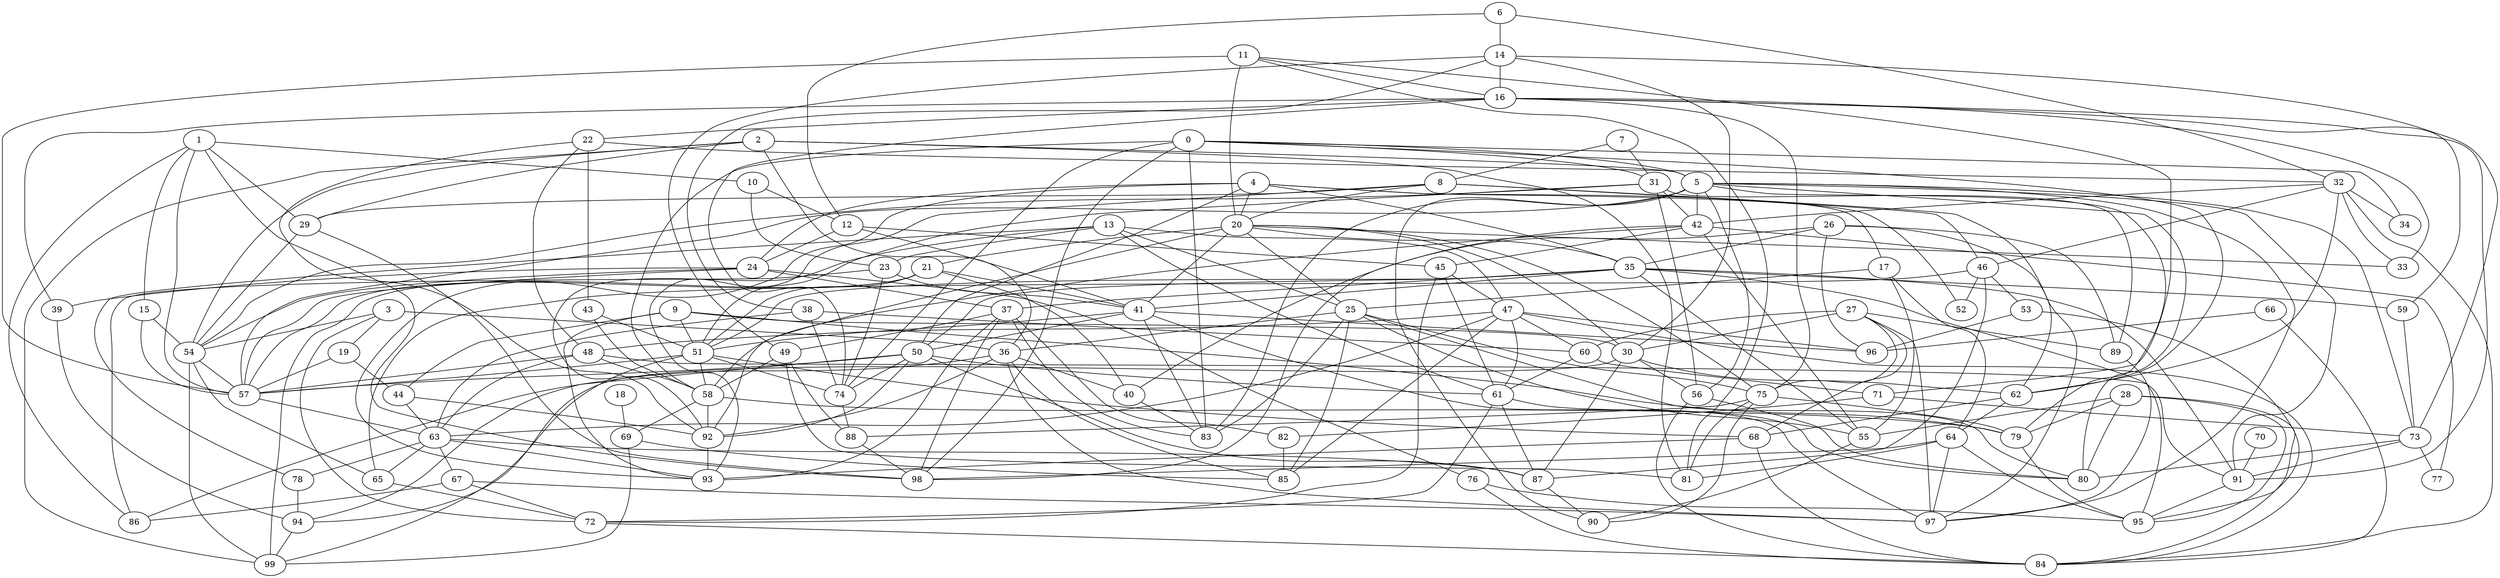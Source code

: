 strict graph "gnp_random_graph(100,0.06)" {
0;
1;
2;
3;
4;
5;
6;
7;
8;
9;
10;
11;
12;
13;
14;
15;
16;
17;
18;
19;
20;
21;
22;
23;
24;
25;
26;
27;
28;
29;
30;
31;
32;
33;
34;
35;
36;
37;
38;
39;
40;
41;
42;
43;
44;
45;
46;
47;
48;
49;
50;
51;
52;
53;
54;
55;
56;
57;
58;
59;
60;
61;
62;
63;
64;
65;
66;
67;
68;
69;
70;
71;
72;
73;
74;
75;
76;
77;
78;
79;
80;
81;
82;
83;
84;
85;
86;
87;
88;
89;
90;
91;
92;
93;
94;
95;
96;
97;
98;
99;
0 -- 34  [is_available=True, prob="0.930988230203"];
0 -- 5  [is_available=True, prob="1.0"];
0 -- 74  [is_available=True, prob="0.112085255517"];
0 -- 98  [is_available=True, prob="0.159146107727"];
0 -- 83  [is_available=True, prob="1.0"];
0 -- 58  [is_available=True, prob="1.0"];
0 -- 62  [is_available=True, prob="0.933202443195"];
0 -- 31  [is_available=True, prob="0.555433251179"];
1 -- 98  [is_available=True, prob="1.0"];
1 -- 10  [is_available=True, prob="0.832558814027"];
1 -- 15  [is_available=True, prob="1.0"];
1 -- 86  [is_available=True, prob="0.197748341249"];
1 -- 57  [is_available=True, prob="0.253786782167"];
1 -- 29  [is_available=True, prob="0.456205666246"];
2 -- 99  [is_available=True, prob="1.0"];
2 -- 36  [is_available=True, prob="0.937171658807"];
2 -- 5  [is_available=True, prob="1.0"];
2 -- 81  [is_available=True, prob="0.853941352728"];
2 -- 54  [is_available=True, prob="0.117412500324"];
2 -- 29  [is_available=True, prob="0.847838637718"];
3 -- 72  [is_available=True, prob="0.3743089905"];
3 -- 19  [is_available=True, prob="0.935664638022"];
3 -- 36  [is_available=True, prob="0.792224526488"];
3 -- 54  [is_available=True, prob="1.0"];
4 -- 35  [is_available=True, prob="1.0"];
4 -- 17  [is_available=True, prob="0.0134365488592"];
4 -- 50  [is_available=True, prob="0.640488699107"];
4 -- 20  [is_available=True, prob="0.276599748331"];
4 -- 24  [is_available=True, prob="1.0"];
4 -- 52  [is_available=True, prob="0.0172514897479"];
4 -- 93  [is_available=True, prob="1.0"];
5 -- 97  [is_available=True, prob="0.906488109837"];
5 -- 73  [is_available=True, prob="0.00364005458797"];
5 -- 42  [is_available=True, prob="0.0141310481206"];
5 -- 79  [is_available=True, prob="0.952817133468"];
5 -- 80  [is_available=True, prob="0.0333711374223"];
5 -- 83  [is_available=True, prob="1.0"];
5 -- 56  [is_available=True, prob="0.483803148858"];
5 -- 57  [is_available=True, prob="0.760043184938"];
5 -- 90  [is_available=True, prob="1.0"];
5 -- 91  [is_available=True, prob="0.646009089529"];
6 -- 32  [is_available=True, prob="0.179271536209"];
6 -- 12  [is_available=True, prob="0.494794946353"];
6 -- 14  [is_available=True, prob="0.391978672899"];
7 -- 8  [is_available=True, prob="0.0410478544285"];
7 -- 31  [is_available=True, prob="1.0"];
8 -- 46  [is_available=True, prob="0.388440027765"];
8 -- 29  [is_available=True, prob="1.0"];
8 -- 20  [is_available=True, prob="0.912022716847"];
8 -- 93  [is_available=True, prob="1.0"];
8 -- 62  [is_available=True, prob="0.64380261146"];
9 -- 51  [is_available=True, prob="1.0"];
9 -- 44  [is_available=True, prob="0.433391164074"];
9 -- 93  [is_available=True, prob="0.774934036481"];
9 -- 30  [is_available=True, prob="0.183633489031"];
9 -- 79  [is_available=True, prob="0.212294400329"];
10 -- 12  [is_available=True, prob="0.867863415514"];
10 -- 23  [is_available=True, prob="0.825520129127"];
11 -- 16  [is_available=True, prob="0.873512548693"];
11 -- 57  [is_available=True, prob="0.838299224737"];
11 -- 20  [is_available=True, prob="0.509649012996"];
11 -- 81  [is_available=True, prob="1.0"];
11 -- 71  [is_available=True, prob="0.942252626685"];
12 -- 24  [is_available=True, prob="1.0"];
12 -- 41  [is_available=True, prob="0.0821654063956"];
12 -- 45  [is_available=True, prob="0.926499340924"];
13 -- 78  [is_available=True, prob="1.0"];
13 -- 47  [is_available=True, prob="0.591700315146"];
13 -- 23  [is_available=True, prob="1.0"];
13 -- 25  [is_available=True, prob="0.8278720938"];
13 -- 92  [is_available=True, prob="0.725926840198"];
13 -- 61  [is_available=True, prob="0.797029083747"];
14 -- 38  [is_available=True, prob="0.00447954826124"];
14 -- 73  [is_available=True, prob="0.106327823006"];
14 -- 16  [is_available=True, prob="1.0"];
14 -- 49  [is_available=True, prob="0.503276723044"];
14 -- 30  [is_available=True, prob="0.43301639526"];
15 -- 54  [is_available=True, prob="0.157228146474"];
15 -- 57  [is_available=True, prob="0.19023712938"];
16 -- 33  [is_available=True, prob="0.0809842557282"];
16 -- 75  [is_available=True, prob="0.876850512503"];
16 -- 39  [is_available=True, prob="1.0"];
16 -- 74  [is_available=True, prob="0.993579769818"];
16 -- 91  [is_available=True, prob="1.0"];
16 -- 22  [is_available=True, prob="1.0"];
16 -- 59  [is_available=True, prob="1.0"];
17 -- 64  [is_available=True, prob="0.146918812178"];
17 -- 25  [is_available=True, prob="1.0"];
17 -- 55  [is_available=True, prob="1.0"];
18 -- 69  [is_available=True, prob="0.300713942261"];
19 -- 57  [is_available=True, prob="0.166981968759"];
19 -- 44  [is_available=True, prob="0.860314993034"];
20 -- 33  [is_available=True, prob="1.0"];
20 -- 35  [is_available=True, prob="0.27446002841"];
20 -- 41  [is_available=True, prob="0.573390674586"];
20 -- 75  [is_available=True, prob="1.0"];
20 -- 21  [is_available=True, prob="0.501154633459"];
20 -- 25  [is_available=True, prob="0.849988869081"];
20 -- 92  [is_available=True, prob="0.920669094945"];
20 -- 30  [is_available=True, prob="0.677806344708"];
21 -- 99  [is_available=True, prob="1.0"];
21 -- 40  [is_available=True, prob="0.871137304652"];
21 -- 41  [is_available=True, prob="1.0"];
21 -- 51  [is_available=True, prob="1.0"];
21 -- 57  [is_available=True, prob="1.0"];
22 -- 32  [is_available=True, prob="0.435461459447"];
22 -- 43  [is_available=True, prob="0.708495442863"];
22 -- 92  [is_available=True, prob="1.0"];
22 -- 48  [is_available=True, prob="0.00595921399913"];
23 -- 41  [is_available=True, prob="0.0454562887928"];
23 -- 74  [is_available=True, prob="1.0"];
23 -- 86  [is_available=True, prob="1.0"];
24 -- 37  [is_available=True, prob="0.35222375373"];
24 -- 39  [is_available=True, prob="0.240218167655"];
24 -- 76  [is_available=True, prob="0.479197712217"];
24 -- 54  [is_available=True, prob="1.0"];
24 -- 57  [is_available=True, prob="1.0"];
25 -- 36  [is_available=True, prob="0.190797019745"];
25 -- 75  [is_available=True, prob="1.0"];
25 -- 80  [is_available=True, prob="0.895058930521"];
25 -- 83  [is_available=True, prob="1.0"];
25 -- 85  [is_available=True, prob="1.0"];
25 -- 55  [is_available=True, prob="0.481857550238"];
26 -- 40  [is_available=True, prob="0.224409490928"];
26 -- 89  [is_available=True, prob="0.337745754581"];
26 -- 35  [is_available=True, prob="0.838969433292"];
26 -- 96  [is_available=True, prob="1.0"];
26 -- 97  [is_available=True, prob="0.0846036232225"];
27 -- 97  [is_available=True, prob="1.0"];
27 -- 68  [is_available=True, prob="0.340197975798"];
27 -- 75  [is_available=True, prob="0.249199410856"];
27 -- 89  [is_available=True, prob="0.257714558088"];
27 -- 60  [is_available=True, prob="0.846922802508"];
27 -- 30  [is_available=True, prob="0.0520642970772"];
28 -- 80  [is_available=True, prob="0.10447310374"];
28 -- 95  [is_available=True, prob="0.154108265497"];
28 -- 79  [is_available=True, prob="0.913785698745"];
28 -- 84  [is_available=True, prob="0.306760356793"];
28 -- 55  [is_available=True, prob="1.0"];
29 -- 98  [is_available=True, prob="0.153196124947"];
29 -- 54  [is_available=True, prob="0.95323206487"];
30 -- 94  [is_available=True, prob="0.124922148981"];
30 -- 87  [is_available=True, prob="0.754388615324"];
30 -- 56  [is_available=True, prob="0.787633002713"];
30 -- 62  [is_available=True, prob="0.538946438674"];
31 -- 42  [is_available=True, prob="0.512872021471"];
31 -- 51  [is_available=True, prob="1.0"];
31 -- 54  [is_available=True, prob="0.745995780019"];
31 -- 56  [is_available=True, prob="0.836637971875"];
31 -- 89  [is_available=True, prob="1.0"];
32 -- 33  [is_available=True, prob="0.545584167575"];
32 -- 34  [is_available=True, prob="1.0"];
32 -- 42  [is_available=True, prob="0.179334006818"];
32 -- 46  [is_available=True, prob="0.0124772170079"];
32 -- 84  [is_available=True, prob="0.100488762411"];
32 -- 62  [is_available=True, prob="0.589672427582"];
35 -- 91  [is_available=True, prob="0.634499365115"];
35 -- 37  [is_available=True, prob="1.0"];
35 -- 41  [is_available=True, prob="0.0254083359738"];
35 -- 50  [is_available=True, prob="0.954266735765"];
35 -- 51  [is_available=True, prob="0.473736585083"];
35 -- 55  [is_available=True, prob="0.609173747121"];
35 -- 59  [is_available=True, prob="0.930419411941"];
35 -- 95  [is_available=True, prob="1.0"];
36 -- 97  [is_available=True, prob="0.547331909567"];
36 -- 40  [is_available=True, prob="0.307694950051"];
36 -- 85  [is_available=True, prob="1.0"];
36 -- 86  [is_available=True, prob="0.480250312991"];
36 -- 92  [is_available=True, prob="0.99503752366"];
37 -- 98  [is_available=True, prob="0.181800896701"];
37 -- 49  [is_available=True, prob="0.177569274394"];
37 -- 82  [is_available=True, prob="1.0"];
37 -- 83  [is_available=True, prob="0.673552111428"];
37 -- 93  [is_available=True, prob="0.803252445697"];
38 -- 74  [is_available=True, prob="0.549196345895"];
38 -- 60  [is_available=True, prob="0.788206171377"];
38 -- 63  [is_available=True, prob="0.771547468182"];
39 -- 94  [is_available=True, prob="0.44913896733"];
40 -- 83  [is_available=True, prob="1.0"];
41 -- 96  [is_available=True, prob="1.0"];
41 -- 97  [is_available=True, prob="0.0417833481202"];
41 -- 83  [is_available=True, prob="0.551391813842"];
41 -- 50  [is_available=True, prob="1.0"];
41 -- 51  [is_available=True, prob="1.0"];
42 -- 98  [is_available=True, prob="0.686027597053"];
42 -- 45  [is_available=True, prob="0.691173466072"];
42 -- 77  [is_available=True, prob="0.879499768705"];
42 -- 55  [is_available=True, prob="0.21678360176"];
42 -- 58  [is_available=True, prob="0.284574205488"];
43 -- 58  [is_available=True, prob="1.0"];
43 -- 51  [is_available=True, prob="0.180223420551"];
44 -- 92  [is_available=True, prob="0.0788029881553"];
44 -- 63  [is_available=True, prob="0.0609040679879"];
45 -- 72  [is_available=True, prob="0.319228819042"];
45 -- 61  [is_available=True, prob="0.111580729995"];
45 -- 47  [is_available=True, prob="1.0"];
46 -- 65  [is_available=True, prob="0.238320189314"];
46 -- 52  [is_available=True, prob="0.504382291813"];
46 -- 53  [is_available=True, prob="0.394436694002"];
46 -- 87  [is_available=True, prob="0.123932688322"];
47 -- 96  [is_available=True, prob="1.0"];
47 -- 48  [is_available=True, prob="0.657866481511"];
47 -- 84  [is_available=True, prob="0.572404726188"];
47 -- 85  [is_available=True, prob="0.286259895263"];
47 -- 60  [is_available=True, prob="0.17866807924"];
47 -- 61  [is_available=True, prob="0.446513354277"];
47 -- 63  [is_available=True, prob="1.0"];
48 -- 57  [is_available=True, prob="0.702166473729"];
48 -- 58  [is_available=True, prob="0.28192917505"];
48 -- 91  [is_available=True, prob="0.783934990953"];
48 -- 63  [is_available=True, prob="1.0"];
49 -- 88  [is_available=True, prob="0.0236677958341"];
49 -- 81  [is_available=True, prob="0.820803520184"];
49 -- 58  [is_available=True, prob="0.376212387409"];
50 -- 74  [is_available=True, prob="0.602738584214"];
50 -- 87  [is_available=True, prob="1.0"];
50 -- 57  [is_available=True, prob="1.0"];
50 -- 92  [is_available=True, prob="1.0"];
50 -- 61  [is_available=True, prob="0.649446967513"];
50 -- 94  [is_available=True, prob="0.878842842505"];
51 -- 68  [is_available=True, prob="1.0"];
51 -- 74  [is_available=True, prob="0.505792254037"];
51 -- 99  [is_available=True, prob="0.217483354831"];
51 -- 57  [is_available=True, prob="0.371360572747"];
51 -- 58  [is_available=True, prob="1.0"];
53 -- 96  [is_available=True, prob="0.067654218584"];
53 -- 95  [is_available=True, prob="0.266505009444"];
54 -- 65  [is_available=True, prob="1.0"];
54 -- 99  [is_available=True, prob="1.0"];
54 -- 57  [is_available=True, prob="1.0"];
55 -- 90  [is_available=True, prob="1.0"];
56 -- 80  [is_available=True, prob="0.469567743905"];
56 -- 84  [is_available=True, prob="0.921368589022"];
57 -- 63  [is_available=True, prob="1.0"];
58 -- 69  [is_available=True, prob="0.198093788547"];
58 -- 79  [is_available=True, prob="0.323362239193"];
58 -- 92  [is_available=True, prob="0.703310515488"];
59 -- 73  [is_available=True, prob="0.151160684736"];
60 -- 71  [is_available=True, prob="1.0"];
60 -- 61  [is_available=True, prob="0.0499449038473"];
61 -- 72  [is_available=True, prob="0.718004791873"];
61 -- 80  [is_available=True, prob="0.665492800386"];
61 -- 87  [is_available=True, prob="0.58346627794"];
62 -- 64  [is_available=True, prob="0.303152755713"];
62 -- 68  [is_available=True, prob="0.0636531416301"];
63 -- 65  [is_available=True, prob="0.205238094787"];
63 -- 67  [is_available=True, prob="1.0"];
63 -- 78  [is_available=True, prob="0.101131215643"];
63 -- 87  [is_available=True, prob="0.82107278862"];
63 -- 93  [is_available=True, prob="0.428693905292"];
64 -- 97  [is_available=True, prob="0.629264506918"];
64 -- 98  [is_available=True, prob="0.85899653574"];
64 -- 81  [is_available=True, prob="1.0"];
64 -- 95  [is_available=True, prob="0.590032235684"];
65 -- 72  [is_available=True, prob="1.0"];
66 -- 96  [is_available=True, prob="0.885594031445"];
66 -- 84  [is_available=True, prob="0.233592204999"];
67 -- 72  [is_available=True, prob="0.31334210433"];
67 -- 97  [is_available=True, prob="1.0"];
67 -- 86  [is_available=True, prob="1.0"];
68 -- 84  [is_available=True, prob="0.408031513472"];
68 -- 93  [is_available=True, prob="1.0"];
69 -- 99  [is_available=True, prob="0.639032765602"];
69 -- 85  [is_available=True, prob="0.735046486357"];
70 -- 91  [is_available=True, prob="0.159373669682"];
71 -- 73  [is_available=True, prob="0.508624145933"];
71 -- 82  [is_available=True, prob="0.134498824262"];
72 -- 84  [is_available=True, prob="1.0"];
73 -- 91  [is_available=True, prob="0.975203152778"];
73 -- 77  [is_available=True, prob="1.0"];
73 -- 80  [is_available=True, prob="0.0383663091811"];
74 -- 88  [is_available=True, prob="1.0"];
75 -- 79  [is_available=True, prob="1.0"];
75 -- 81  [is_available=True, prob="0.886777411701"];
75 -- 88  [is_available=True, prob="0.30385061954"];
75 -- 90  [is_available=True, prob="1.0"];
76 -- 84  [is_available=True, prob="0.228228757924"];
76 -- 95  [is_available=True, prob="0.650661041378"];
78 -- 94  [is_available=True, prob="0.984473130725"];
79 -- 95  [is_available=True, prob="0.547097809416"];
82 -- 85  [is_available=True, prob="1.0"];
87 -- 90  [is_available=True, prob="0.0933666267536"];
88 -- 98  [is_available=True, prob="1.0"];
89 -- 97  [is_available=True, prob="1.0"];
91 -- 95  [is_available=True, prob="0.038514195849"];
92 -- 93  [is_available=True, prob="0.0158407092103"];
94 -- 99  [is_available=True, prob="1.0"];
}
